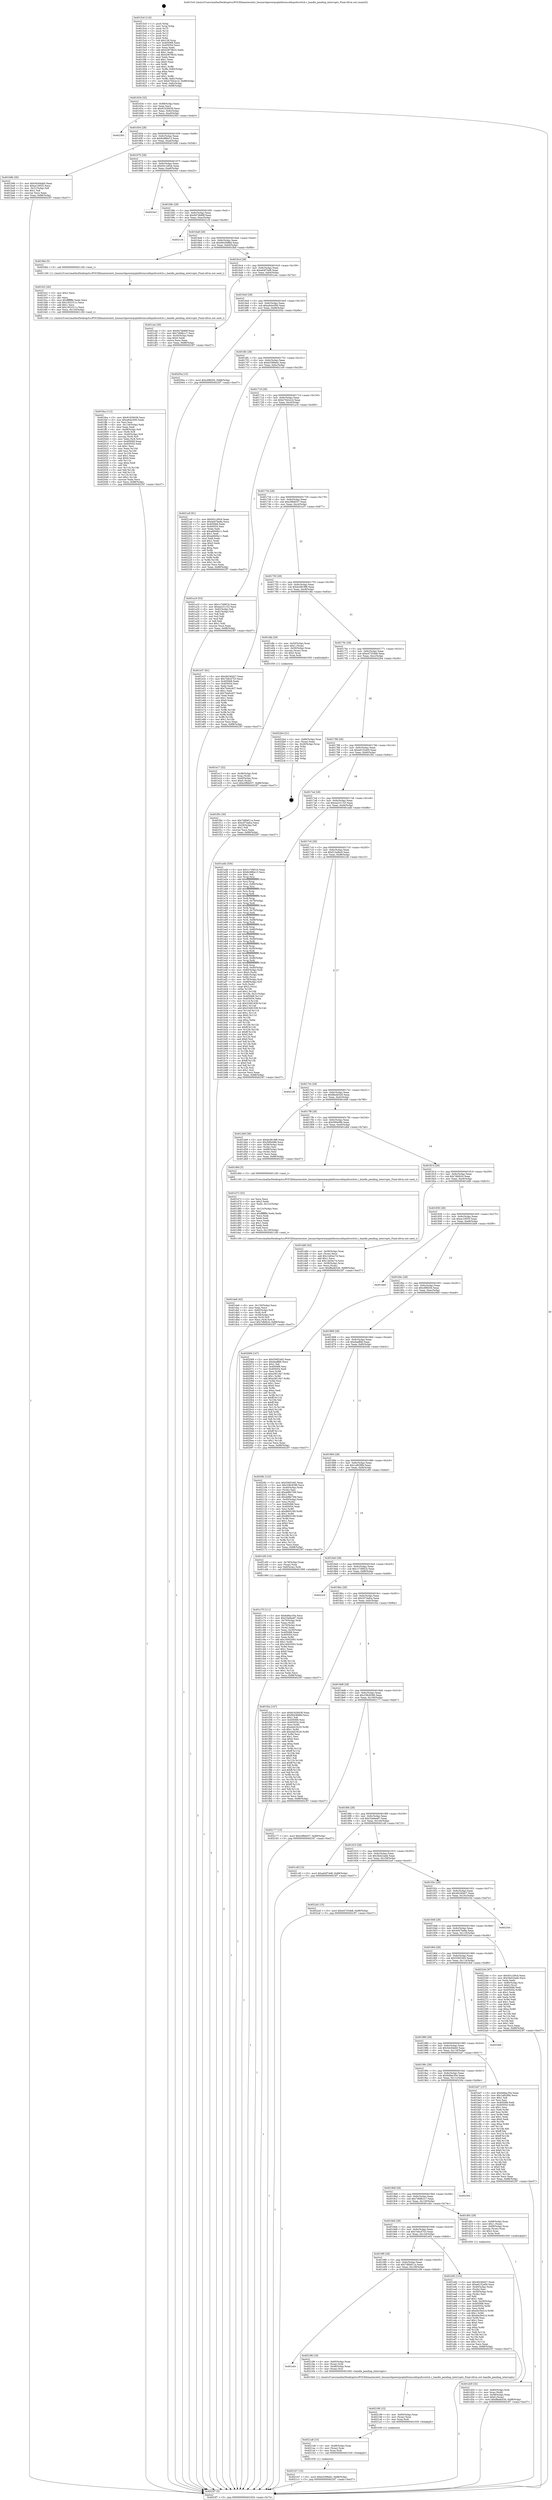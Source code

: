 digraph "0x4015c0" {
  label = "0x4015c0 (/mnt/c/Users/mathe/Desktop/tcc/POCII/binaries/extr_linuxarchpowerpcplatformscellspufsswitch.c_handle_pending_interrupts_Final-ollvm.out::main(0))"
  labelloc = "t"
  node[shape=record]

  Entry [label="",width=0.3,height=0.3,shape=circle,fillcolor=black,style=filled]
  "0x401634" [label="{
     0x401634 [32]\l
     | [instrs]\l
     &nbsp;&nbsp;0x401634 \<+6\>: mov -0x88(%rbp),%eax\l
     &nbsp;&nbsp;0x40163a \<+2\>: mov %eax,%ecx\l
     &nbsp;&nbsp;0x40163c \<+6\>: sub $0x81628438,%ecx\l
     &nbsp;&nbsp;0x401642 \<+6\>: mov %eax,-0x9c(%rbp)\l
     &nbsp;&nbsp;0x401648 \<+6\>: mov %ecx,-0xa0(%rbp)\l
     &nbsp;&nbsp;0x40164e \<+6\>: je 0000000000402363 \<main+0xda3\>\l
  }"]
  "0x402363" [label="{
     0x402363\l
  }", style=dashed]
  "0x401654" [label="{
     0x401654 [28]\l
     | [instrs]\l
     &nbsp;&nbsp;0x401654 \<+5\>: jmp 0000000000401659 \<main+0x99\>\l
     &nbsp;&nbsp;0x401659 \<+6\>: mov -0x9c(%rbp),%eax\l
     &nbsp;&nbsp;0x40165f \<+5\>: sub $0x8c886e13,%eax\l
     &nbsp;&nbsp;0x401664 \<+6\>: mov %eax,-0xa4(%rbp)\l
     &nbsp;&nbsp;0x40166a \<+6\>: je 0000000000401b9b \<main+0x5db\>\l
  }"]
  Exit [label="",width=0.3,height=0.3,shape=circle,fillcolor=black,style=filled,peripheries=2]
  "0x401b9b" [label="{
     0x401b9b [30]\l
     | [instrs]\l
     &nbsp;&nbsp;0x401b9b \<+5\>: mov $0x5dc64eb0,%eax\l
     &nbsp;&nbsp;0x401ba0 \<+5\>: mov $0xac19055,%ecx\l
     &nbsp;&nbsp;0x401ba5 \<+3\>: mov -0x31(%rbp),%dl\l
     &nbsp;&nbsp;0x401ba8 \<+3\>: test $0x1,%dl\l
     &nbsp;&nbsp;0x401bab \<+3\>: cmovne %ecx,%eax\l
     &nbsp;&nbsp;0x401bae \<+6\>: mov %eax,-0x88(%rbp)\l
     &nbsp;&nbsp;0x401bb4 \<+5\>: jmp 00000000004023f7 \<main+0xe37\>\l
  }"]
  "0x401670" [label="{
     0x401670 [28]\l
     | [instrs]\l
     &nbsp;&nbsp;0x401670 \<+5\>: jmp 0000000000401675 \<main+0xb5\>\l
     &nbsp;&nbsp;0x401675 \<+6\>: mov -0x9c(%rbp),%eax\l
     &nbsp;&nbsp;0x40167b \<+5\>: sub $0x93c1d0cb,%eax\l
     &nbsp;&nbsp;0x401680 \<+6\>: mov %eax,-0xa8(%rbp)\l
     &nbsp;&nbsp;0x401686 \<+6\>: je 00000000004023e3 \<main+0xe23\>\l
  }"]
  "0x4021b7" [label="{
     0x4021b7 [15]\l
     | [instrs]\l
     &nbsp;&nbsp;0x4021b7 \<+10\>: movl $0xb3399a0c,-0x88(%rbp)\l
     &nbsp;&nbsp;0x4021c1 \<+5\>: jmp 00000000004023f7 \<main+0xe37\>\l
  }"]
  "0x4023e3" [label="{
     0x4023e3\l
  }", style=dashed]
  "0x40168c" [label="{
     0x40168c [28]\l
     | [instrs]\l
     &nbsp;&nbsp;0x40168c \<+5\>: jmp 0000000000401691 \<main+0xd1\>\l
     &nbsp;&nbsp;0x401691 \<+6\>: mov -0x9c(%rbp),%eax\l
     &nbsp;&nbsp;0x401697 \<+5\>: sub $0x947db89f,%eax\l
     &nbsp;&nbsp;0x40169c \<+6\>: mov %eax,-0xac(%rbp)\l
     &nbsp;&nbsp;0x4016a2 \<+6\>: je 00000000004021c6 \<main+0xc06\>\l
  }"]
  "0x4021a8" [label="{
     0x4021a8 [15]\l
     | [instrs]\l
     &nbsp;&nbsp;0x4021a8 \<+4\>: mov -0x48(%rbp),%rax\l
     &nbsp;&nbsp;0x4021ac \<+3\>: mov (%rax),%rax\l
     &nbsp;&nbsp;0x4021af \<+3\>: mov %rax,%rdi\l
     &nbsp;&nbsp;0x4021b2 \<+5\>: call 0000000000401030 \<free@plt\>\l
     | [calls]\l
     &nbsp;&nbsp;0x401030 \{1\} (unknown)\l
  }"]
  "0x4021c6" [label="{
     0x4021c6\l
  }", style=dashed]
  "0x4016a8" [label="{
     0x4016a8 [28]\l
     | [instrs]\l
     &nbsp;&nbsp;0x4016a8 \<+5\>: jmp 00000000004016ad \<main+0xed\>\l
     &nbsp;&nbsp;0x4016ad \<+6\>: mov -0x9c(%rbp),%eax\l
     &nbsp;&nbsp;0x4016b3 \<+5\>: sub $0x9643688d,%eax\l
     &nbsp;&nbsp;0x4016b8 \<+6\>: mov %eax,-0xb0(%rbp)\l
     &nbsp;&nbsp;0x4016be \<+6\>: je 0000000000401fbd \<main+0x9fd\>\l
  }"]
  "0x402199" [label="{
     0x402199 [15]\l
     | [instrs]\l
     &nbsp;&nbsp;0x402199 \<+4\>: mov -0x60(%rbp),%rax\l
     &nbsp;&nbsp;0x40219d \<+3\>: mov (%rax),%rax\l
     &nbsp;&nbsp;0x4021a0 \<+3\>: mov %rax,%rdi\l
     &nbsp;&nbsp;0x4021a3 \<+5\>: call 0000000000401030 \<free@plt\>\l
     | [calls]\l
     &nbsp;&nbsp;0x401030 \{1\} (unknown)\l
  }"]
  "0x401fbd" [label="{
     0x401fbd [5]\l
     | [instrs]\l
     &nbsp;&nbsp;0x401fbd \<+5\>: call 0000000000401160 \<next_i\>\l
     | [calls]\l
     &nbsp;&nbsp;0x401160 \{1\} (/mnt/c/Users/mathe/Desktop/tcc/POCII/binaries/extr_linuxarchpowerpcplatformscellspufsswitch.c_handle_pending_interrupts_Final-ollvm.out::next_i)\l
  }"]
  "0x4016c4" [label="{
     0x4016c4 [28]\l
     | [instrs]\l
     &nbsp;&nbsp;0x4016c4 \<+5\>: jmp 00000000004016c9 \<main+0x109\>\l
     &nbsp;&nbsp;0x4016c9 \<+6\>: mov -0x9c(%rbp),%eax\l
     &nbsp;&nbsp;0x4016cf \<+5\>: sub $0xa64f74d8,%eax\l
     &nbsp;&nbsp;0x4016d4 \<+6\>: mov %eax,-0xb4(%rbp)\l
     &nbsp;&nbsp;0x4016da \<+6\>: je 0000000000401cee \<main+0x72e\>\l
  }"]
  "0x401a0c" [label="{
     0x401a0c\l
  }", style=dashed]
  "0x401cee" [label="{
     0x401cee [30]\l
     | [instrs]\l
     &nbsp;&nbsp;0x401cee \<+5\>: mov $0x947db89f,%eax\l
     &nbsp;&nbsp;0x401cf3 \<+5\>: mov $0x7468b1c7,%ecx\l
     &nbsp;&nbsp;0x401cf8 \<+3\>: mov -0x30(%rbp),%edx\l
     &nbsp;&nbsp;0x401cfb \<+3\>: cmp $0x0,%edx\l
     &nbsp;&nbsp;0x401cfe \<+3\>: cmove %ecx,%eax\l
     &nbsp;&nbsp;0x401d01 \<+6\>: mov %eax,-0x88(%rbp)\l
     &nbsp;&nbsp;0x401d07 \<+5\>: jmp 00000000004023f7 \<main+0xe37\>\l
  }"]
  "0x4016e0" [label="{
     0x4016e0 [28]\l
     | [instrs]\l
     &nbsp;&nbsp;0x4016e0 \<+5\>: jmp 00000000004016e5 \<main+0x125\>\l
     &nbsp;&nbsp;0x4016e5 \<+6\>: mov -0x9c(%rbp),%eax\l
     &nbsp;&nbsp;0x4016eb \<+5\>: sub $0xa9cbc000,%eax\l
     &nbsp;&nbsp;0x4016f0 \<+6\>: mov %eax,-0xb8(%rbp)\l
     &nbsp;&nbsp;0x4016f6 \<+6\>: je 000000000040205a \<main+0xa9a\>\l
  }"]
  "0x402186" [label="{
     0x402186 [19]\l
     | [instrs]\l
     &nbsp;&nbsp;0x402186 \<+4\>: mov -0x60(%rbp),%rax\l
     &nbsp;&nbsp;0x40218a \<+3\>: mov (%rax),%rdi\l
     &nbsp;&nbsp;0x40218d \<+4\>: mov -0x48(%rbp),%rax\l
     &nbsp;&nbsp;0x402191 \<+3\>: mov (%rax),%rsi\l
     &nbsp;&nbsp;0x402194 \<+5\>: call 00000000004015b0 \<handle_pending_interrupts\>\l
     | [calls]\l
     &nbsp;&nbsp;0x4015b0 \{1\} (/mnt/c/Users/mathe/Desktop/tcc/POCII/binaries/extr_linuxarchpowerpcplatformscellspufsswitch.c_handle_pending_interrupts_Final-ollvm.out::handle_pending_interrupts)\l
  }"]
  "0x40205a" [label="{
     0x40205a [15]\l
     | [instrs]\l
     &nbsp;&nbsp;0x40205a \<+10\>: movl $0xc6f8204,-0x88(%rbp)\l
     &nbsp;&nbsp;0x402064 \<+5\>: jmp 00000000004023f7 \<main+0xe37\>\l
  }"]
  "0x4016fc" [label="{
     0x4016fc [28]\l
     | [instrs]\l
     &nbsp;&nbsp;0x4016fc \<+5\>: jmp 0000000000401701 \<main+0x141\>\l
     &nbsp;&nbsp;0x401701 \<+6\>: mov -0x9c(%rbp),%eax\l
     &nbsp;&nbsp;0x401707 \<+5\>: sub $0xb3399a0c,%eax\l
     &nbsp;&nbsp;0x40170c \<+6\>: mov %eax,-0xbc(%rbp)\l
     &nbsp;&nbsp;0x401712 \<+6\>: je 00000000004021e9 \<main+0xc29\>\l
  }"]
  "0x401fea" [label="{
     0x401fea [112]\l
     | [instrs]\l
     &nbsp;&nbsp;0x401fea \<+5\>: mov $0x81628438,%ecx\l
     &nbsp;&nbsp;0x401fef \<+5\>: mov $0xa9cbc000,%edx\l
     &nbsp;&nbsp;0x401ff4 \<+2\>: xor %esi,%esi\l
     &nbsp;&nbsp;0x401ff6 \<+6\>: mov -0x134(%rbp),%edi\l
     &nbsp;&nbsp;0x401ffc \<+3\>: imul %eax,%edi\l
     &nbsp;&nbsp;0x401fff \<+4\>: mov -0x48(%rbp),%r8\l
     &nbsp;&nbsp;0x402003 \<+3\>: mov (%r8),%r8\l
     &nbsp;&nbsp;0x402006 \<+4\>: mov -0x40(%rbp),%r9\l
     &nbsp;&nbsp;0x40200a \<+3\>: movslq (%r9),%r9\l
     &nbsp;&nbsp;0x40200d \<+4\>: mov %edi,(%r8,%r9,4)\l
     &nbsp;&nbsp;0x402011 \<+7\>: mov 0x405068,%eax\l
     &nbsp;&nbsp;0x402018 \<+7\>: mov 0x405054,%edi\l
     &nbsp;&nbsp;0x40201f \<+3\>: sub $0x1,%esi\l
     &nbsp;&nbsp;0x402022 \<+3\>: mov %eax,%r10d\l
     &nbsp;&nbsp;0x402025 \<+3\>: add %esi,%r10d\l
     &nbsp;&nbsp;0x402028 \<+4\>: imul %r10d,%eax\l
     &nbsp;&nbsp;0x40202c \<+3\>: and $0x1,%eax\l
     &nbsp;&nbsp;0x40202f \<+3\>: cmp $0x0,%eax\l
     &nbsp;&nbsp;0x402032 \<+4\>: sete %r11b\l
     &nbsp;&nbsp;0x402036 \<+3\>: cmp $0xa,%edi\l
     &nbsp;&nbsp;0x402039 \<+3\>: setl %bl\l
     &nbsp;&nbsp;0x40203c \<+3\>: mov %r11b,%r14b\l
     &nbsp;&nbsp;0x40203f \<+3\>: and %bl,%r14b\l
     &nbsp;&nbsp;0x402042 \<+3\>: xor %bl,%r11b\l
     &nbsp;&nbsp;0x402045 \<+3\>: or %r11b,%r14b\l
     &nbsp;&nbsp;0x402048 \<+4\>: test $0x1,%r14b\l
     &nbsp;&nbsp;0x40204c \<+3\>: cmovne %edx,%ecx\l
     &nbsp;&nbsp;0x40204f \<+6\>: mov %ecx,-0x88(%rbp)\l
     &nbsp;&nbsp;0x402055 \<+5\>: jmp 00000000004023f7 \<main+0xe37\>\l
  }"]
  "0x4021e9" [label="{
     0x4021e9 [91]\l
     | [instrs]\l
     &nbsp;&nbsp;0x4021e9 \<+5\>: mov $0x93c1d0cb,%eax\l
     &nbsp;&nbsp;0x4021ee \<+5\>: mov $0x4d47be8a,%ecx\l
     &nbsp;&nbsp;0x4021f3 \<+7\>: mov 0x405068,%edx\l
     &nbsp;&nbsp;0x4021fa \<+7\>: mov 0x405054,%esi\l
     &nbsp;&nbsp;0x402201 \<+2\>: mov %edx,%edi\l
     &nbsp;&nbsp;0x402203 \<+6\>: sub $0xab849a11,%edi\l
     &nbsp;&nbsp;0x402209 \<+3\>: sub $0x1,%edi\l
     &nbsp;&nbsp;0x40220c \<+6\>: add $0xab849a11,%edi\l
     &nbsp;&nbsp;0x402212 \<+3\>: imul %edi,%edx\l
     &nbsp;&nbsp;0x402215 \<+3\>: and $0x1,%edx\l
     &nbsp;&nbsp;0x402218 \<+3\>: cmp $0x0,%edx\l
     &nbsp;&nbsp;0x40221b \<+4\>: sete %r8b\l
     &nbsp;&nbsp;0x40221f \<+3\>: cmp $0xa,%esi\l
     &nbsp;&nbsp;0x402222 \<+4\>: setl %r9b\l
     &nbsp;&nbsp;0x402226 \<+3\>: mov %r8b,%r10b\l
     &nbsp;&nbsp;0x402229 \<+3\>: and %r9b,%r10b\l
     &nbsp;&nbsp;0x40222c \<+3\>: xor %r9b,%r8b\l
     &nbsp;&nbsp;0x40222f \<+3\>: or %r8b,%r10b\l
     &nbsp;&nbsp;0x402232 \<+4\>: test $0x1,%r10b\l
     &nbsp;&nbsp;0x402236 \<+3\>: cmovne %ecx,%eax\l
     &nbsp;&nbsp;0x402239 \<+6\>: mov %eax,-0x88(%rbp)\l
     &nbsp;&nbsp;0x40223f \<+5\>: jmp 00000000004023f7 \<main+0xe37\>\l
  }"]
  "0x401718" [label="{
     0x401718 [28]\l
     | [instrs]\l
     &nbsp;&nbsp;0x401718 \<+5\>: jmp 000000000040171d \<main+0x15d\>\l
     &nbsp;&nbsp;0x40171d \<+6\>: mov -0x9c(%rbp),%eax\l
     &nbsp;&nbsp;0x401723 \<+5\>: sub $0xb7042e1d,%eax\l
     &nbsp;&nbsp;0x401728 \<+6\>: mov %eax,-0xc0(%rbp)\l
     &nbsp;&nbsp;0x40172e \<+6\>: je 0000000000401a16 \<main+0x456\>\l
  }"]
  "0x401fc2" [label="{
     0x401fc2 [40]\l
     | [instrs]\l
     &nbsp;&nbsp;0x401fc2 \<+5\>: mov $0x2,%ecx\l
     &nbsp;&nbsp;0x401fc7 \<+1\>: cltd\l
     &nbsp;&nbsp;0x401fc8 \<+2\>: idiv %ecx\l
     &nbsp;&nbsp;0x401fca \<+6\>: imul $0xfffffffe,%edx,%ecx\l
     &nbsp;&nbsp;0x401fd0 \<+6\>: sub $0x1932311c,%ecx\l
     &nbsp;&nbsp;0x401fd6 \<+3\>: add $0x1,%ecx\l
     &nbsp;&nbsp;0x401fd9 \<+6\>: add $0x1932311c,%ecx\l
     &nbsp;&nbsp;0x401fdf \<+6\>: mov %ecx,-0x134(%rbp)\l
     &nbsp;&nbsp;0x401fe5 \<+5\>: call 0000000000401160 \<next_i\>\l
     | [calls]\l
     &nbsp;&nbsp;0x401160 \{1\} (/mnt/c/Users/mathe/Desktop/tcc/POCII/binaries/extr_linuxarchpowerpcplatformscellspufsswitch.c_handle_pending_interrupts_Final-ollvm.out::next_i)\l
  }"]
  "0x401a16" [label="{
     0x401a16 [53]\l
     | [instrs]\l
     &nbsp;&nbsp;0x401a16 \<+5\>: mov $0x1c7d901b,%eax\l
     &nbsp;&nbsp;0x401a1b \<+5\>: mov $0xea231153,%ecx\l
     &nbsp;&nbsp;0x401a20 \<+6\>: mov -0x82(%rbp),%dl\l
     &nbsp;&nbsp;0x401a26 \<+7\>: mov -0x81(%rbp),%sil\l
     &nbsp;&nbsp;0x401a2d \<+3\>: mov %dl,%dil\l
     &nbsp;&nbsp;0x401a30 \<+3\>: and %sil,%dil\l
     &nbsp;&nbsp;0x401a33 \<+3\>: xor %sil,%dl\l
     &nbsp;&nbsp;0x401a36 \<+3\>: or %dl,%dil\l
     &nbsp;&nbsp;0x401a39 \<+4\>: test $0x1,%dil\l
     &nbsp;&nbsp;0x401a3d \<+3\>: cmovne %ecx,%eax\l
     &nbsp;&nbsp;0x401a40 \<+6\>: mov %eax,-0x88(%rbp)\l
     &nbsp;&nbsp;0x401a46 \<+5\>: jmp 00000000004023f7 \<main+0xe37\>\l
  }"]
  "0x401734" [label="{
     0x401734 [28]\l
     | [instrs]\l
     &nbsp;&nbsp;0x401734 \<+5\>: jmp 0000000000401739 \<main+0x179\>\l
     &nbsp;&nbsp;0x401739 \<+6\>: mov -0x9c(%rbp),%eax\l
     &nbsp;&nbsp;0x40173f \<+5\>: sub $0xc0fbb037,%eax\l
     &nbsp;&nbsp;0x401744 \<+6\>: mov %eax,-0xc4(%rbp)\l
     &nbsp;&nbsp;0x40174a \<+6\>: je 0000000000401e37 \<main+0x877\>\l
  }"]
  "0x4023f7" [label="{
     0x4023f7 [5]\l
     | [instrs]\l
     &nbsp;&nbsp;0x4023f7 \<+5\>: jmp 0000000000401634 \<main+0x74\>\l
  }"]
  "0x4015c0" [label="{
     0x4015c0 [116]\l
     | [instrs]\l
     &nbsp;&nbsp;0x4015c0 \<+1\>: push %rbp\l
     &nbsp;&nbsp;0x4015c1 \<+3\>: mov %rsp,%rbp\l
     &nbsp;&nbsp;0x4015c4 \<+2\>: push %r15\l
     &nbsp;&nbsp;0x4015c6 \<+2\>: push %r14\l
     &nbsp;&nbsp;0x4015c8 \<+2\>: push %r13\l
     &nbsp;&nbsp;0x4015ca \<+2\>: push %r12\l
     &nbsp;&nbsp;0x4015cc \<+1\>: push %rbx\l
     &nbsp;&nbsp;0x4015cd \<+7\>: sub $0x138,%rsp\l
     &nbsp;&nbsp;0x4015d4 \<+7\>: mov 0x405068,%eax\l
     &nbsp;&nbsp;0x4015db \<+7\>: mov 0x405054,%ecx\l
     &nbsp;&nbsp;0x4015e2 \<+2\>: mov %eax,%edx\l
     &nbsp;&nbsp;0x4015e4 \<+6\>: add $0x43879b32,%edx\l
     &nbsp;&nbsp;0x4015ea \<+3\>: sub $0x1,%edx\l
     &nbsp;&nbsp;0x4015ed \<+6\>: sub $0x43879b32,%edx\l
     &nbsp;&nbsp;0x4015f3 \<+3\>: imul %edx,%eax\l
     &nbsp;&nbsp;0x4015f6 \<+3\>: and $0x1,%eax\l
     &nbsp;&nbsp;0x4015f9 \<+3\>: cmp $0x0,%eax\l
     &nbsp;&nbsp;0x4015fc \<+4\>: sete %r8b\l
     &nbsp;&nbsp;0x401600 \<+4\>: and $0x1,%r8b\l
     &nbsp;&nbsp;0x401604 \<+7\>: mov %r8b,-0x82(%rbp)\l
     &nbsp;&nbsp;0x40160b \<+3\>: cmp $0xa,%ecx\l
     &nbsp;&nbsp;0x40160e \<+4\>: setl %r8b\l
     &nbsp;&nbsp;0x401612 \<+4\>: and $0x1,%r8b\l
     &nbsp;&nbsp;0x401616 \<+7\>: mov %r8b,-0x81(%rbp)\l
     &nbsp;&nbsp;0x40161d \<+10\>: movl $0xb7042e1d,-0x88(%rbp)\l
     &nbsp;&nbsp;0x401627 \<+6\>: mov %edi,-0x8c(%rbp)\l
     &nbsp;&nbsp;0x40162d \<+7\>: mov %rsi,-0x98(%rbp)\l
  }"]
  "0x4019f0" [label="{
     0x4019f0 [28]\l
     | [instrs]\l
     &nbsp;&nbsp;0x4019f0 \<+5\>: jmp 00000000004019f5 \<main+0x435\>\l
     &nbsp;&nbsp;0x4019f5 \<+6\>: mov -0x9c(%rbp),%eax\l
     &nbsp;&nbsp;0x4019fb \<+5\>: sub $0x7d6b811a,%eax\l
     &nbsp;&nbsp;0x401a00 \<+6\>: mov %eax,-0x128(%rbp)\l
     &nbsp;&nbsp;0x401a06 \<+6\>: je 0000000000402186 \<main+0xbc6\>\l
  }"]
  "0x401e37" [label="{
     0x401e37 [91]\l
     | [instrs]\l
     &nbsp;&nbsp;0x401e37 \<+5\>: mov $0x46240d27,%eax\l
     &nbsp;&nbsp;0x401e3c \<+5\>: mov $0x7d4c4753,%ecx\l
     &nbsp;&nbsp;0x401e41 \<+7\>: mov 0x405068,%edx\l
     &nbsp;&nbsp;0x401e48 \<+7\>: mov 0x405054,%esi\l
     &nbsp;&nbsp;0x401e4f \<+2\>: mov %edx,%edi\l
     &nbsp;&nbsp;0x401e51 \<+6\>: add $0x7b4dc407,%edi\l
     &nbsp;&nbsp;0x401e57 \<+3\>: sub $0x1,%edi\l
     &nbsp;&nbsp;0x401e5a \<+6\>: sub $0x7b4dc407,%edi\l
     &nbsp;&nbsp;0x401e60 \<+3\>: imul %edi,%edx\l
     &nbsp;&nbsp;0x401e63 \<+3\>: and $0x1,%edx\l
     &nbsp;&nbsp;0x401e66 \<+3\>: cmp $0x0,%edx\l
     &nbsp;&nbsp;0x401e69 \<+4\>: sete %r8b\l
     &nbsp;&nbsp;0x401e6d \<+3\>: cmp $0xa,%esi\l
     &nbsp;&nbsp;0x401e70 \<+4\>: setl %r9b\l
     &nbsp;&nbsp;0x401e74 \<+3\>: mov %r8b,%r10b\l
     &nbsp;&nbsp;0x401e77 \<+3\>: and %r9b,%r10b\l
     &nbsp;&nbsp;0x401e7a \<+3\>: xor %r9b,%r8b\l
     &nbsp;&nbsp;0x401e7d \<+3\>: or %r8b,%r10b\l
     &nbsp;&nbsp;0x401e80 \<+4\>: test $0x1,%r10b\l
     &nbsp;&nbsp;0x401e84 \<+3\>: cmovne %ecx,%eax\l
     &nbsp;&nbsp;0x401e87 \<+6\>: mov %eax,-0x88(%rbp)\l
     &nbsp;&nbsp;0x401e8d \<+5\>: jmp 00000000004023f7 \<main+0xe37\>\l
  }"]
  "0x401750" [label="{
     0x401750 [28]\l
     | [instrs]\l
     &nbsp;&nbsp;0x401750 \<+5\>: jmp 0000000000401755 \<main+0x195\>\l
     &nbsp;&nbsp;0x401755 \<+6\>: mov -0x9c(%rbp),%eax\l
     &nbsp;&nbsp;0x40175b \<+5\>: sub $0xdcd818f8,%eax\l
     &nbsp;&nbsp;0x401760 \<+6\>: mov %eax,-0xc8(%rbp)\l
     &nbsp;&nbsp;0x401766 \<+6\>: je 0000000000401dfa \<main+0x83a\>\l
  }"]
  "0x401e92" [label="{
     0x401e92 [122]\l
     | [instrs]\l
     &nbsp;&nbsp;0x401e92 \<+5\>: mov $0x46240d27,%eax\l
     &nbsp;&nbsp;0x401e97 \<+5\>: mov $0xe6152e00,%ecx\l
     &nbsp;&nbsp;0x401e9c \<+4\>: mov -0x40(%rbp),%rdx\l
     &nbsp;&nbsp;0x401ea0 \<+2\>: mov (%rdx),%esi\l
     &nbsp;&nbsp;0x401ea2 \<+4\>: mov -0x50(%rbp),%rdx\l
     &nbsp;&nbsp;0x401ea6 \<+2\>: cmp (%rdx),%esi\l
     &nbsp;&nbsp;0x401ea8 \<+4\>: setl %dil\l
     &nbsp;&nbsp;0x401eac \<+4\>: and $0x1,%dil\l
     &nbsp;&nbsp;0x401eb0 \<+4\>: mov %dil,-0x29(%rbp)\l
     &nbsp;&nbsp;0x401eb4 \<+7\>: mov 0x405068,%esi\l
     &nbsp;&nbsp;0x401ebb \<+8\>: mov 0x405054,%r8d\l
     &nbsp;&nbsp;0x401ec3 \<+3\>: mov %esi,%r9d\l
     &nbsp;&nbsp;0x401ec6 \<+7\>: add $0xd4c5b414,%r9d\l
     &nbsp;&nbsp;0x401ecd \<+4\>: sub $0x1,%r9d\l
     &nbsp;&nbsp;0x401ed1 \<+7\>: sub $0xd4c5b414,%r9d\l
     &nbsp;&nbsp;0x401ed8 \<+4\>: imul %r9d,%esi\l
     &nbsp;&nbsp;0x401edc \<+3\>: and $0x1,%esi\l
     &nbsp;&nbsp;0x401edf \<+3\>: cmp $0x0,%esi\l
     &nbsp;&nbsp;0x401ee2 \<+4\>: sete %dil\l
     &nbsp;&nbsp;0x401ee6 \<+4\>: cmp $0xa,%r8d\l
     &nbsp;&nbsp;0x401eea \<+4\>: setl %r10b\l
     &nbsp;&nbsp;0x401eee \<+3\>: mov %dil,%r11b\l
     &nbsp;&nbsp;0x401ef1 \<+3\>: and %r10b,%r11b\l
     &nbsp;&nbsp;0x401ef4 \<+3\>: xor %r10b,%dil\l
     &nbsp;&nbsp;0x401ef7 \<+3\>: or %dil,%r11b\l
     &nbsp;&nbsp;0x401efa \<+4\>: test $0x1,%r11b\l
     &nbsp;&nbsp;0x401efe \<+3\>: cmovne %ecx,%eax\l
     &nbsp;&nbsp;0x401f01 \<+6\>: mov %eax,-0x88(%rbp)\l
     &nbsp;&nbsp;0x401f07 \<+5\>: jmp 00000000004023f7 \<main+0xe37\>\l
  }"]
  "0x401dfa" [label="{
     0x401dfa [29]\l
     | [instrs]\l
     &nbsp;&nbsp;0x401dfa \<+4\>: mov -0x50(%rbp),%rax\l
     &nbsp;&nbsp;0x401dfe \<+6\>: movl $0x1,(%rax)\l
     &nbsp;&nbsp;0x401e04 \<+4\>: mov -0x50(%rbp),%rax\l
     &nbsp;&nbsp;0x401e08 \<+3\>: movslq (%rax),%rax\l
     &nbsp;&nbsp;0x401e0b \<+4\>: shl $0x2,%rax\l
     &nbsp;&nbsp;0x401e0f \<+3\>: mov %rax,%rdi\l
     &nbsp;&nbsp;0x401e12 \<+5\>: call 0000000000401050 \<malloc@plt\>\l
     | [calls]\l
     &nbsp;&nbsp;0x401050 \{1\} (unknown)\l
  }"]
  "0x40176c" [label="{
     0x40176c [28]\l
     | [instrs]\l
     &nbsp;&nbsp;0x40176c \<+5\>: jmp 0000000000401771 \<main+0x1b1\>\l
     &nbsp;&nbsp;0x401771 \<+6\>: mov -0x9c(%rbp),%eax\l
     &nbsp;&nbsp;0x401777 \<+5\>: sub $0xe47254b8,%eax\l
     &nbsp;&nbsp;0x40177c \<+6\>: mov %eax,-0xcc(%rbp)\l
     &nbsp;&nbsp;0x401782 \<+6\>: je 00000000004022b4 \<main+0xcf4\>\l
  }"]
  "0x401e17" [label="{
     0x401e17 [32]\l
     | [instrs]\l
     &nbsp;&nbsp;0x401e17 \<+4\>: mov -0x48(%rbp),%rdi\l
     &nbsp;&nbsp;0x401e1b \<+3\>: mov %rax,(%rdi)\l
     &nbsp;&nbsp;0x401e1e \<+4\>: mov -0x40(%rbp),%rax\l
     &nbsp;&nbsp;0x401e22 \<+6\>: movl $0x0,(%rax)\l
     &nbsp;&nbsp;0x401e28 \<+10\>: movl $0xc0fbb037,-0x88(%rbp)\l
     &nbsp;&nbsp;0x401e32 \<+5\>: jmp 00000000004023f7 \<main+0xe37\>\l
  }"]
  "0x4022b4" [label="{
     0x4022b4 [21]\l
     | [instrs]\l
     &nbsp;&nbsp;0x4022b4 \<+4\>: mov -0x80(%rbp),%rax\l
     &nbsp;&nbsp;0x4022b8 \<+2\>: mov (%rax),%eax\l
     &nbsp;&nbsp;0x4022ba \<+4\>: lea -0x28(%rbp),%rsp\l
     &nbsp;&nbsp;0x4022be \<+1\>: pop %rbx\l
     &nbsp;&nbsp;0x4022bf \<+2\>: pop %r12\l
     &nbsp;&nbsp;0x4022c1 \<+2\>: pop %r13\l
     &nbsp;&nbsp;0x4022c3 \<+2\>: pop %r14\l
     &nbsp;&nbsp;0x4022c5 \<+2\>: pop %r15\l
     &nbsp;&nbsp;0x4022c7 \<+1\>: pop %rbp\l
     &nbsp;&nbsp;0x4022c8 \<+1\>: ret\l
  }"]
  "0x401788" [label="{
     0x401788 [28]\l
     | [instrs]\l
     &nbsp;&nbsp;0x401788 \<+5\>: jmp 000000000040178d \<main+0x1cd\>\l
     &nbsp;&nbsp;0x40178d \<+6\>: mov -0x9c(%rbp),%eax\l
     &nbsp;&nbsp;0x401793 \<+5\>: sub $0xe6152e00,%eax\l
     &nbsp;&nbsp;0x401798 \<+6\>: mov %eax,-0xd0(%rbp)\l
     &nbsp;&nbsp;0x40179e \<+6\>: je 0000000000401f0c \<main+0x94c\>\l
  }"]
  "0x401da6" [label="{
     0x401da6 [42]\l
     | [instrs]\l
     &nbsp;&nbsp;0x401da6 \<+6\>: mov -0x130(%rbp),%ecx\l
     &nbsp;&nbsp;0x401dac \<+3\>: imul %eax,%ecx\l
     &nbsp;&nbsp;0x401daf \<+4\>: mov -0x60(%rbp),%r8\l
     &nbsp;&nbsp;0x401db3 \<+3\>: mov (%r8),%r8\l
     &nbsp;&nbsp;0x401db6 \<+4\>: mov -0x58(%rbp),%r9\l
     &nbsp;&nbsp;0x401dba \<+3\>: movslq (%r9),%r9\l
     &nbsp;&nbsp;0x401dbd \<+4\>: mov %ecx,(%r8,%r9,4)\l
     &nbsp;&nbsp;0x401dc1 \<+10\>: movl $0x7dbf42d,-0x88(%rbp)\l
     &nbsp;&nbsp;0x401dcb \<+5\>: jmp 00000000004023f7 \<main+0xe37\>\l
  }"]
  "0x401f0c" [label="{
     0x401f0c [30]\l
     | [instrs]\l
     &nbsp;&nbsp;0x401f0c \<+5\>: mov $0x7d6b811a,%eax\l
     &nbsp;&nbsp;0x401f11 \<+5\>: mov $0x2074afca,%ecx\l
     &nbsp;&nbsp;0x401f16 \<+3\>: mov -0x29(%rbp),%dl\l
     &nbsp;&nbsp;0x401f19 \<+3\>: test $0x1,%dl\l
     &nbsp;&nbsp;0x401f1c \<+3\>: cmovne %ecx,%eax\l
     &nbsp;&nbsp;0x401f1f \<+6\>: mov %eax,-0x88(%rbp)\l
     &nbsp;&nbsp;0x401f25 \<+5\>: jmp 00000000004023f7 \<main+0xe37\>\l
  }"]
  "0x4017a4" [label="{
     0x4017a4 [28]\l
     | [instrs]\l
     &nbsp;&nbsp;0x4017a4 \<+5\>: jmp 00000000004017a9 \<main+0x1e9\>\l
     &nbsp;&nbsp;0x4017a9 \<+6\>: mov -0x9c(%rbp),%eax\l
     &nbsp;&nbsp;0x4017af \<+5\>: sub $0xea231153,%eax\l
     &nbsp;&nbsp;0x4017b4 \<+6\>: mov %eax,-0xd4(%rbp)\l
     &nbsp;&nbsp;0x4017ba \<+6\>: je 0000000000401a4b \<main+0x48b\>\l
  }"]
  "0x401d72" [label="{
     0x401d72 [52]\l
     | [instrs]\l
     &nbsp;&nbsp;0x401d72 \<+2\>: xor %ecx,%ecx\l
     &nbsp;&nbsp;0x401d74 \<+5\>: mov $0x2,%edx\l
     &nbsp;&nbsp;0x401d79 \<+6\>: mov %edx,-0x12c(%rbp)\l
     &nbsp;&nbsp;0x401d7f \<+1\>: cltd\l
     &nbsp;&nbsp;0x401d80 \<+6\>: mov -0x12c(%rbp),%esi\l
     &nbsp;&nbsp;0x401d86 \<+2\>: idiv %esi\l
     &nbsp;&nbsp;0x401d88 \<+6\>: imul $0xfffffffe,%edx,%edx\l
     &nbsp;&nbsp;0x401d8e \<+2\>: mov %ecx,%edi\l
     &nbsp;&nbsp;0x401d90 \<+2\>: sub %edx,%edi\l
     &nbsp;&nbsp;0x401d92 \<+2\>: mov %ecx,%edx\l
     &nbsp;&nbsp;0x401d94 \<+3\>: sub $0x1,%edx\l
     &nbsp;&nbsp;0x401d97 \<+2\>: add %edx,%edi\l
     &nbsp;&nbsp;0x401d99 \<+2\>: sub %edi,%ecx\l
     &nbsp;&nbsp;0x401d9b \<+6\>: mov %ecx,-0x130(%rbp)\l
     &nbsp;&nbsp;0x401da1 \<+5\>: call 0000000000401160 \<next_i\>\l
     | [calls]\l
     &nbsp;&nbsp;0x401160 \{1\} (/mnt/c/Users/mathe/Desktop/tcc/POCII/binaries/extr_linuxarchpowerpcplatformscellspufsswitch.c_handle_pending_interrupts_Final-ollvm.out::next_i)\l
  }"]
  "0x401a4b" [label="{
     0x401a4b [336]\l
     | [instrs]\l
     &nbsp;&nbsp;0x401a4b \<+5\>: mov $0x1c7d901b,%eax\l
     &nbsp;&nbsp;0x401a50 \<+5\>: mov $0x8c886e13,%ecx\l
     &nbsp;&nbsp;0x401a55 \<+2\>: mov $0x1,%dl\l
     &nbsp;&nbsp;0x401a57 \<+3\>: mov %rsp,%rsi\l
     &nbsp;&nbsp;0x401a5a \<+4\>: add $0xfffffffffffffff0,%rsi\l
     &nbsp;&nbsp;0x401a5e \<+3\>: mov %rsi,%rsp\l
     &nbsp;&nbsp;0x401a61 \<+4\>: mov %rsi,-0x80(%rbp)\l
     &nbsp;&nbsp;0x401a65 \<+3\>: mov %rsp,%rsi\l
     &nbsp;&nbsp;0x401a68 \<+4\>: add $0xfffffffffffffff0,%rsi\l
     &nbsp;&nbsp;0x401a6c \<+3\>: mov %rsi,%rsp\l
     &nbsp;&nbsp;0x401a6f \<+3\>: mov %rsp,%rdi\l
     &nbsp;&nbsp;0x401a72 \<+4\>: add $0xfffffffffffffff0,%rdi\l
     &nbsp;&nbsp;0x401a76 \<+3\>: mov %rdi,%rsp\l
     &nbsp;&nbsp;0x401a79 \<+4\>: mov %rdi,-0x78(%rbp)\l
     &nbsp;&nbsp;0x401a7d \<+3\>: mov %rsp,%rdi\l
     &nbsp;&nbsp;0x401a80 \<+4\>: add $0xfffffffffffffff0,%rdi\l
     &nbsp;&nbsp;0x401a84 \<+3\>: mov %rdi,%rsp\l
     &nbsp;&nbsp;0x401a87 \<+4\>: mov %rdi,-0x70(%rbp)\l
     &nbsp;&nbsp;0x401a8b \<+3\>: mov %rsp,%rdi\l
     &nbsp;&nbsp;0x401a8e \<+4\>: add $0xfffffffffffffff0,%rdi\l
     &nbsp;&nbsp;0x401a92 \<+3\>: mov %rdi,%rsp\l
     &nbsp;&nbsp;0x401a95 \<+4\>: mov %rdi,-0x68(%rbp)\l
     &nbsp;&nbsp;0x401a99 \<+3\>: mov %rsp,%rdi\l
     &nbsp;&nbsp;0x401a9c \<+4\>: add $0xfffffffffffffff0,%rdi\l
     &nbsp;&nbsp;0x401aa0 \<+3\>: mov %rdi,%rsp\l
     &nbsp;&nbsp;0x401aa3 \<+4\>: mov %rdi,-0x60(%rbp)\l
     &nbsp;&nbsp;0x401aa7 \<+3\>: mov %rsp,%rdi\l
     &nbsp;&nbsp;0x401aaa \<+4\>: add $0xfffffffffffffff0,%rdi\l
     &nbsp;&nbsp;0x401aae \<+3\>: mov %rdi,%rsp\l
     &nbsp;&nbsp;0x401ab1 \<+4\>: mov %rdi,-0x58(%rbp)\l
     &nbsp;&nbsp;0x401ab5 \<+3\>: mov %rsp,%rdi\l
     &nbsp;&nbsp;0x401ab8 \<+4\>: add $0xfffffffffffffff0,%rdi\l
     &nbsp;&nbsp;0x401abc \<+3\>: mov %rdi,%rsp\l
     &nbsp;&nbsp;0x401abf \<+4\>: mov %rdi,-0x50(%rbp)\l
     &nbsp;&nbsp;0x401ac3 \<+3\>: mov %rsp,%rdi\l
     &nbsp;&nbsp;0x401ac6 \<+4\>: add $0xfffffffffffffff0,%rdi\l
     &nbsp;&nbsp;0x401aca \<+3\>: mov %rdi,%rsp\l
     &nbsp;&nbsp;0x401acd \<+4\>: mov %rdi,-0x48(%rbp)\l
     &nbsp;&nbsp;0x401ad1 \<+3\>: mov %rsp,%rdi\l
     &nbsp;&nbsp;0x401ad4 \<+4\>: add $0xfffffffffffffff0,%rdi\l
     &nbsp;&nbsp;0x401ad8 \<+3\>: mov %rdi,%rsp\l
     &nbsp;&nbsp;0x401adb \<+4\>: mov %rdi,-0x40(%rbp)\l
     &nbsp;&nbsp;0x401adf \<+4\>: mov -0x80(%rbp),%rdi\l
     &nbsp;&nbsp;0x401ae3 \<+6\>: movl $0x0,(%rdi)\l
     &nbsp;&nbsp;0x401ae9 \<+7\>: mov -0x8c(%rbp),%r8d\l
     &nbsp;&nbsp;0x401af0 \<+3\>: mov %r8d,(%rsi)\l
     &nbsp;&nbsp;0x401af3 \<+4\>: mov -0x78(%rbp),%rdi\l
     &nbsp;&nbsp;0x401af7 \<+7\>: mov -0x98(%rbp),%r9\l
     &nbsp;&nbsp;0x401afe \<+3\>: mov %r9,(%rdi)\l
     &nbsp;&nbsp;0x401b01 \<+3\>: cmpl $0x2,(%rsi)\l
     &nbsp;&nbsp;0x401b04 \<+4\>: setne %r10b\l
     &nbsp;&nbsp;0x401b08 \<+4\>: and $0x1,%r10b\l
     &nbsp;&nbsp;0x401b0c \<+4\>: mov %r10b,-0x31(%rbp)\l
     &nbsp;&nbsp;0x401b10 \<+8\>: mov 0x405068,%r11d\l
     &nbsp;&nbsp;0x401b18 \<+7\>: mov 0x405054,%ebx\l
     &nbsp;&nbsp;0x401b1f \<+3\>: mov %r11d,%r14d\l
     &nbsp;&nbsp;0x401b22 \<+7\>: sub $0x53481939,%r14d\l
     &nbsp;&nbsp;0x401b29 \<+4\>: sub $0x1,%r14d\l
     &nbsp;&nbsp;0x401b2d \<+7\>: add $0x53481939,%r14d\l
     &nbsp;&nbsp;0x401b34 \<+4\>: imul %r14d,%r11d\l
     &nbsp;&nbsp;0x401b38 \<+4\>: and $0x1,%r11d\l
     &nbsp;&nbsp;0x401b3c \<+4\>: cmp $0x0,%r11d\l
     &nbsp;&nbsp;0x401b40 \<+4\>: sete %r10b\l
     &nbsp;&nbsp;0x401b44 \<+3\>: cmp $0xa,%ebx\l
     &nbsp;&nbsp;0x401b47 \<+4\>: setl %r15b\l
     &nbsp;&nbsp;0x401b4b \<+3\>: mov %r10b,%r12b\l
     &nbsp;&nbsp;0x401b4e \<+4\>: xor $0xff,%r12b\l
     &nbsp;&nbsp;0x401b52 \<+3\>: mov %r15b,%r13b\l
     &nbsp;&nbsp;0x401b55 \<+4\>: xor $0xff,%r13b\l
     &nbsp;&nbsp;0x401b59 \<+3\>: xor $0x0,%dl\l
     &nbsp;&nbsp;0x401b5c \<+3\>: mov %r12b,%sil\l
     &nbsp;&nbsp;0x401b5f \<+4\>: and $0x0,%sil\l
     &nbsp;&nbsp;0x401b63 \<+3\>: and %dl,%r10b\l
     &nbsp;&nbsp;0x401b66 \<+3\>: mov %r13b,%dil\l
     &nbsp;&nbsp;0x401b69 \<+4\>: and $0x0,%dil\l
     &nbsp;&nbsp;0x401b6d \<+3\>: and %dl,%r15b\l
     &nbsp;&nbsp;0x401b70 \<+3\>: or %r10b,%sil\l
     &nbsp;&nbsp;0x401b73 \<+3\>: or %r15b,%dil\l
     &nbsp;&nbsp;0x401b76 \<+3\>: xor %dil,%sil\l
     &nbsp;&nbsp;0x401b79 \<+3\>: or %r13b,%r12b\l
     &nbsp;&nbsp;0x401b7c \<+4\>: xor $0xff,%r12b\l
     &nbsp;&nbsp;0x401b80 \<+3\>: or $0x0,%dl\l
     &nbsp;&nbsp;0x401b83 \<+3\>: and %dl,%r12b\l
     &nbsp;&nbsp;0x401b86 \<+3\>: or %r12b,%sil\l
     &nbsp;&nbsp;0x401b89 \<+4\>: test $0x1,%sil\l
     &nbsp;&nbsp;0x401b8d \<+3\>: cmovne %ecx,%eax\l
     &nbsp;&nbsp;0x401b90 \<+6\>: mov %eax,-0x88(%rbp)\l
     &nbsp;&nbsp;0x401b96 \<+5\>: jmp 00000000004023f7 \<main+0xe37\>\l
  }"]
  "0x4017c0" [label="{
     0x4017c0 [28]\l
     | [instrs]\l
     &nbsp;&nbsp;0x4017c0 \<+5\>: jmp 00000000004017c5 \<main+0x205\>\l
     &nbsp;&nbsp;0x4017c5 \<+6\>: mov -0x9c(%rbp),%eax\l
     &nbsp;&nbsp;0x4017cb \<+5\>: sub $0xf12adbc9,%eax\l
     &nbsp;&nbsp;0x4017d0 \<+6\>: mov %eax,-0xd8(%rbp)\l
     &nbsp;&nbsp;0x4017d6 \<+6\>: je 00000000004021d5 \<main+0xc15\>\l
  }"]
  "0x401d29" [label="{
     0x401d29 [32]\l
     | [instrs]\l
     &nbsp;&nbsp;0x401d29 \<+4\>: mov -0x60(%rbp),%rdi\l
     &nbsp;&nbsp;0x401d2d \<+3\>: mov %rax,(%rdi)\l
     &nbsp;&nbsp;0x401d30 \<+4\>: mov -0x58(%rbp),%rax\l
     &nbsp;&nbsp;0x401d34 \<+6\>: movl $0x0,(%rax)\l
     &nbsp;&nbsp;0x401d3a \<+10\>: movl $0xf8a4b526,-0x88(%rbp)\l
     &nbsp;&nbsp;0x401d44 \<+5\>: jmp 00000000004023f7 \<main+0xe37\>\l
  }"]
  "0x4019d4" [label="{
     0x4019d4 [28]\l
     | [instrs]\l
     &nbsp;&nbsp;0x4019d4 \<+5\>: jmp 00000000004019d9 \<main+0x419\>\l
     &nbsp;&nbsp;0x4019d9 \<+6\>: mov -0x9c(%rbp),%eax\l
     &nbsp;&nbsp;0x4019df \<+5\>: sub $0x7d4c4753,%eax\l
     &nbsp;&nbsp;0x4019e4 \<+6\>: mov %eax,-0x124(%rbp)\l
     &nbsp;&nbsp;0x4019ea \<+6\>: je 0000000000401e92 \<main+0x8d2\>\l
  }"]
  "0x4021d5" [label="{
     0x4021d5\l
  }", style=dashed]
  "0x4017dc" [label="{
     0x4017dc [28]\l
     | [instrs]\l
     &nbsp;&nbsp;0x4017dc \<+5\>: jmp 00000000004017e1 \<main+0x221\>\l
     &nbsp;&nbsp;0x4017e1 \<+6\>: mov -0x9c(%rbp),%eax\l
     &nbsp;&nbsp;0x4017e7 \<+5\>: sub $0xf8a4b526,%eax\l
     &nbsp;&nbsp;0x4017ec \<+6\>: mov %eax,-0xdc(%rbp)\l
     &nbsp;&nbsp;0x4017f2 \<+6\>: je 0000000000401d49 \<main+0x789\>\l
  }"]
  "0x401d0c" [label="{
     0x401d0c [29]\l
     | [instrs]\l
     &nbsp;&nbsp;0x401d0c \<+4\>: mov -0x68(%rbp),%rax\l
     &nbsp;&nbsp;0x401d10 \<+6\>: movl $0x1,(%rax)\l
     &nbsp;&nbsp;0x401d16 \<+4\>: mov -0x68(%rbp),%rax\l
     &nbsp;&nbsp;0x401d1a \<+3\>: movslq (%rax),%rax\l
     &nbsp;&nbsp;0x401d1d \<+4\>: shl $0x2,%rax\l
     &nbsp;&nbsp;0x401d21 \<+3\>: mov %rax,%rdi\l
     &nbsp;&nbsp;0x401d24 \<+5\>: call 0000000000401050 \<malloc@plt\>\l
     | [calls]\l
     &nbsp;&nbsp;0x401050 \{1\} (unknown)\l
  }"]
  "0x401d49" [label="{
     0x401d49 [36]\l
     | [instrs]\l
     &nbsp;&nbsp;0x401d49 \<+5\>: mov $0xdcd818f8,%eax\l
     &nbsp;&nbsp;0x401d4e \<+5\>: mov $0x590e08b,%ecx\l
     &nbsp;&nbsp;0x401d53 \<+4\>: mov -0x58(%rbp),%rdx\l
     &nbsp;&nbsp;0x401d57 \<+2\>: mov (%rdx),%esi\l
     &nbsp;&nbsp;0x401d59 \<+4\>: mov -0x68(%rbp),%rdx\l
     &nbsp;&nbsp;0x401d5d \<+2\>: cmp (%rdx),%esi\l
     &nbsp;&nbsp;0x401d5f \<+3\>: cmovl %ecx,%eax\l
     &nbsp;&nbsp;0x401d62 \<+6\>: mov %eax,-0x88(%rbp)\l
     &nbsp;&nbsp;0x401d68 \<+5\>: jmp 00000000004023f7 \<main+0xe37\>\l
  }"]
  "0x4017f8" [label="{
     0x4017f8 [28]\l
     | [instrs]\l
     &nbsp;&nbsp;0x4017f8 \<+5\>: jmp 00000000004017fd \<main+0x23d\>\l
     &nbsp;&nbsp;0x4017fd \<+6\>: mov -0x9c(%rbp),%eax\l
     &nbsp;&nbsp;0x401803 \<+5\>: sub $0x590e08b,%eax\l
     &nbsp;&nbsp;0x401808 \<+6\>: mov %eax,-0xe0(%rbp)\l
     &nbsp;&nbsp;0x40180e \<+6\>: je 0000000000401d6d \<main+0x7ad\>\l
  }"]
  "0x4019b8" [label="{
     0x4019b8 [28]\l
     | [instrs]\l
     &nbsp;&nbsp;0x4019b8 \<+5\>: jmp 00000000004019bd \<main+0x3fd\>\l
     &nbsp;&nbsp;0x4019bd \<+6\>: mov -0x9c(%rbp),%eax\l
     &nbsp;&nbsp;0x4019c3 \<+5\>: sub $0x7468b1c7,%eax\l
     &nbsp;&nbsp;0x4019c8 \<+6\>: mov %eax,-0x120(%rbp)\l
     &nbsp;&nbsp;0x4019ce \<+6\>: je 0000000000401d0c \<main+0x74c\>\l
  }"]
  "0x401d6d" [label="{
     0x401d6d [5]\l
     | [instrs]\l
     &nbsp;&nbsp;0x401d6d \<+5\>: call 0000000000401160 \<next_i\>\l
     | [calls]\l
     &nbsp;&nbsp;0x401160 \{1\} (/mnt/c/Users/mathe/Desktop/tcc/POCII/binaries/extr_linuxarchpowerpcplatformscellspufsswitch.c_handle_pending_interrupts_Final-ollvm.out::next_i)\l
  }"]
  "0x401814" [label="{
     0x401814 [28]\l
     | [instrs]\l
     &nbsp;&nbsp;0x401814 \<+5\>: jmp 0000000000401819 \<main+0x259\>\l
     &nbsp;&nbsp;0x401819 \<+6\>: mov -0x9c(%rbp),%eax\l
     &nbsp;&nbsp;0x40181f \<+5\>: sub $0x7dbf42d,%eax\l
     &nbsp;&nbsp;0x401824 \<+6\>: mov %eax,-0xe4(%rbp)\l
     &nbsp;&nbsp;0x40182a \<+6\>: je 0000000000401dd0 \<main+0x810\>\l
  }"]
  "0x40230e" [label="{
     0x40230e\l
  }", style=dashed]
  "0x401dd0" [label="{
     0x401dd0 [42]\l
     | [instrs]\l
     &nbsp;&nbsp;0x401dd0 \<+4\>: mov -0x58(%rbp),%rax\l
     &nbsp;&nbsp;0x401dd4 \<+2\>: mov (%rax),%ecx\l
     &nbsp;&nbsp;0x401dd6 \<+6\>: add $0x14d3ec7d,%ecx\l
     &nbsp;&nbsp;0x401ddc \<+3\>: add $0x1,%ecx\l
     &nbsp;&nbsp;0x401ddf \<+6\>: sub $0x14d3ec7d,%ecx\l
     &nbsp;&nbsp;0x401de5 \<+4\>: mov -0x58(%rbp),%rax\l
     &nbsp;&nbsp;0x401de9 \<+2\>: mov %ecx,(%rax)\l
     &nbsp;&nbsp;0x401deb \<+10\>: movl $0xf8a4b526,-0x88(%rbp)\l
     &nbsp;&nbsp;0x401df5 \<+5\>: jmp 00000000004023f7 \<main+0xe37\>\l
  }"]
  "0x401830" [label="{
     0x401830 [28]\l
     | [instrs]\l
     &nbsp;&nbsp;0x401830 \<+5\>: jmp 0000000000401835 \<main+0x275\>\l
     &nbsp;&nbsp;0x401835 \<+6\>: mov -0x9c(%rbp),%eax\l
     &nbsp;&nbsp;0x40183b \<+5\>: sub $0xac19055,%eax\l
     &nbsp;&nbsp;0x401840 \<+6\>: mov %eax,-0xe8(%rbp)\l
     &nbsp;&nbsp;0x401846 \<+6\>: je 0000000000401bb9 \<main+0x5f9\>\l
  }"]
  "0x401c70" [label="{
     0x401c70 [111]\l
     | [instrs]\l
     &nbsp;&nbsp;0x401c70 \<+5\>: mov $0x6d9ac35e,%ecx\l
     &nbsp;&nbsp;0x401c75 \<+5\>: mov $0x33a9ea87,%edx\l
     &nbsp;&nbsp;0x401c7a \<+4\>: mov -0x70(%rbp),%rdi\l
     &nbsp;&nbsp;0x401c7e \<+2\>: mov %eax,(%rdi)\l
     &nbsp;&nbsp;0x401c80 \<+4\>: mov -0x70(%rbp),%rdi\l
     &nbsp;&nbsp;0x401c84 \<+2\>: mov (%rdi),%eax\l
     &nbsp;&nbsp;0x401c86 \<+3\>: mov %eax,-0x30(%rbp)\l
     &nbsp;&nbsp;0x401c89 \<+7\>: mov 0x405068,%eax\l
     &nbsp;&nbsp;0x401c90 \<+7\>: mov 0x405054,%esi\l
     &nbsp;&nbsp;0x401c97 \<+3\>: mov %eax,%r8d\l
     &nbsp;&nbsp;0x401c9a \<+7\>: add $0x16002093,%r8d\l
     &nbsp;&nbsp;0x401ca1 \<+4\>: sub $0x1,%r8d\l
     &nbsp;&nbsp;0x401ca5 \<+7\>: sub $0x16002093,%r8d\l
     &nbsp;&nbsp;0x401cac \<+4\>: imul %r8d,%eax\l
     &nbsp;&nbsp;0x401cb0 \<+3\>: and $0x1,%eax\l
     &nbsp;&nbsp;0x401cb3 \<+3\>: cmp $0x0,%eax\l
     &nbsp;&nbsp;0x401cb6 \<+4\>: sete %r9b\l
     &nbsp;&nbsp;0x401cba \<+3\>: cmp $0xa,%esi\l
     &nbsp;&nbsp;0x401cbd \<+4\>: setl %r10b\l
     &nbsp;&nbsp;0x401cc1 \<+3\>: mov %r9b,%r11b\l
     &nbsp;&nbsp;0x401cc4 \<+3\>: and %r10b,%r11b\l
     &nbsp;&nbsp;0x401cc7 \<+3\>: xor %r10b,%r9b\l
     &nbsp;&nbsp;0x401cca \<+3\>: or %r9b,%r11b\l
     &nbsp;&nbsp;0x401ccd \<+4\>: test $0x1,%r11b\l
     &nbsp;&nbsp;0x401cd1 \<+3\>: cmovne %edx,%ecx\l
     &nbsp;&nbsp;0x401cd4 \<+6\>: mov %ecx,-0x88(%rbp)\l
     &nbsp;&nbsp;0x401cda \<+5\>: jmp 00000000004023f7 \<main+0xe37\>\l
  }"]
  "0x401bb9" [label="{
     0x401bb9\l
  }", style=dashed]
  "0x40184c" [label="{
     0x40184c [28]\l
     | [instrs]\l
     &nbsp;&nbsp;0x40184c \<+5\>: jmp 0000000000401851 \<main+0x291\>\l
     &nbsp;&nbsp;0x401851 \<+6\>: mov -0x9c(%rbp),%eax\l
     &nbsp;&nbsp;0x401857 \<+5\>: sub $0xc6f8204,%eax\l
     &nbsp;&nbsp;0x40185c \<+6\>: mov %eax,-0xec(%rbp)\l
     &nbsp;&nbsp;0x401862 \<+6\>: je 0000000000402069 \<main+0xaa9\>\l
  }"]
  "0x40199c" [label="{
     0x40199c [28]\l
     | [instrs]\l
     &nbsp;&nbsp;0x40199c \<+5\>: jmp 00000000004019a1 \<main+0x3e1\>\l
     &nbsp;&nbsp;0x4019a1 \<+6\>: mov -0x9c(%rbp),%eax\l
     &nbsp;&nbsp;0x4019a7 \<+5\>: sub $0x6d9ac35e,%eax\l
     &nbsp;&nbsp;0x4019ac \<+6\>: mov %eax,-0x11c(%rbp)\l
     &nbsp;&nbsp;0x4019b2 \<+6\>: je 000000000040230e \<main+0xd4e\>\l
  }"]
  "0x402069" [label="{
     0x402069 [147]\l
     | [instrs]\l
     &nbsp;&nbsp;0x402069 \<+5\>: mov $0x556f1b92,%eax\l
     &nbsp;&nbsp;0x40206e \<+5\>: mov $0xdeaff46,%ecx\l
     &nbsp;&nbsp;0x402073 \<+2\>: mov $0x1,%dl\l
     &nbsp;&nbsp;0x402075 \<+7\>: mov 0x405068,%esi\l
     &nbsp;&nbsp;0x40207c \<+7\>: mov 0x405054,%edi\l
     &nbsp;&nbsp;0x402083 \<+3\>: mov %esi,%r8d\l
     &nbsp;&nbsp;0x402086 \<+7\>: sub $0xe381cfa7,%r8d\l
     &nbsp;&nbsp;0x40208d \<+4\>: sub $0x1,%r8d\l
     &nbsp;&nbsp;0x402091 \<+7\>: add $0xe381cfa7,%r8d\l
     &nbsp;&nbsp;0x402098 \<+4\>: imul %r8d,%esi\l
     &nbsp;&nbsp;0x40209c \<+3\>: and $0x1,%esi\l
     &nbsp;&nbsp;0x40209f \<+3\>: cmp $0x0,%esi\l
     &nbsp;&nbsp;0x4020a2 \<+4\>: sete %r9b\l
     &nbsp;&nbsp;0x4020a6 \<+3\>: cmp $0xa,%edi\l
     &nbsp;&nbsp;0x4020a9 \<+4\>: setl %r10b\l
     &nbsp;&nbsp;0x4020ad \<+3\>: mov %r9b,%r11b\l
     &nbsp;&nbsp;0x4020b0 \<+4\>: xor $0xff,%r11b\l
     &nbsp;&nbsp;0x4020b4 \<+3\>: mov %r10b,%bl\l
     &nbsp;&nbsp;0x4020b7 \<+3\>: xor $0xff,%bl\l
     &nbsp;&nbsp;0x4020ba \<+3\>: xor $0x0,%dl\l
     &nbsp;&nbsp;0x4020bd \<+3\>: mov %r11b,%r14b\l
     &nbsp;&nbsp;0x4020c0 \<+4\>: and $0x0,%r14b\l
     &nbsp;&nbsp;0x4020c4 \<+3\>: and %dl,%r9b\l
     &nbsp;&nbsp;0x4020c7 \<+3\>: mov %bl,%r15b\l
     &nbsp;&nbsp;0x4020ca \<+4\>: and $0x0,%r15b\l
     &nbsp;&nbsp;0x4020ce \<+3\>: and %dl,%r10b\l
     &nbsp;&nbsp;0x4020d1 \<+3\>: or %r9b,%r14b\l
     &nbsp;&nbsp;0x4020d4 \<+3\>: or %r10b,%r15b\l
     &nbsp;&nbsp;0x4020d7 \<+3\>: xor %r15b,%r14b\l
     &nbsp;&nbsp;0x4020da \<+3\>: or %bl,%r11b\l
     &nbsp;&nbsp;0x4020dd \<+4\>: xor $0xff,%r11b\l
     &nbsp;&nbsp;0x4020e1 \<+3\>: or $0x0,%dl\l
     &nbsp;&nbsp;0x4020e4 \<+3\>: and %dl,%r11b\l
     &nbsp;&nbsp;0x4020e7 \<+3\>: or %r11b,%r14b\l
     &nbsp;&nbsp;0x4020ea \<+4\>: test $0x1,%r14b\l
     &nbsp;&nbsp;0x4020ee \<+3\>: cmovne %ecx,%eax\l
     &nbsp;&nbsp;0x4020f1 \<+6\>: mov %eax,-0x88(%rbp)\l
     &nbsp;&nbsp;0x4020f7 \<+5\>: jmp 00000000004023f7 \<main+0xe37\>\l
  }"]
  "0x401868" [label="{
     0x401868 [28]\l
     | [instrs]\l
     &nbsp;&nbsp;0x401868 \<+5\>: jmp 000000000040186d \<main+0x2ad\>\l
     &nbsp;&nbsp;0x40186d \<+6\>: mov -0x9c(%rbp),%eax\l
     &nbsp;&nbsp;0x401873 \<+5\>: sub $0xdeaff46,%eax\l
     &nbsp;&nbsp;0x401878 \<+6\>: mov %eax,-0xf0(%rbp)\l
     &nbsp;&nbsp;0x40187e \<+6\>: je 00000000004020fc \<main+0xb3c\>\l
  }"]
  "0x401bd7" [label="{
     0x401bd7 [137]\l
     | [instrs]\l
     &nbsp;&nbsp;0x401bd7 \<+5\>: mov $0x6d9ac35e,%eax\l
     &nbsp;&nbsp;0x401bdc \<+5\>: mov $0x1af03f0b,%ecx\l
     &nbsp;&nbsp;0x401be1 \<+2\>: mov $0x1,%dl\l
     &nbsp;&nbsp;0x401be3 \<+2\>: xor %esi,%esi\l
     &nbsp;&nbsp;0x401be5 \<+7\>: mov 0x405068,%edi\l
     &nbsp;&nbsp;0x401bec \<+8\>: mov 0x405054,%r8d\l
     &nbsp;&nbsp;0x401bf4 \<+3\>: sub $0x1,%esi\l
     &nbsp;&nbsp;0x401bf7 \<+3\>: mov %edi,%r9d\l
     &nbsp;&nbsp;0x401bfa \<+3\>: add %esi,%r9d\l
     &nbsp;&nbsp;0x401bfd \<+4\>: imul %r9d,%edi\l
     &nbsp;&nbsp;0x401c01 \<+3\>: and $0x1,%edi\l
     &nbsp;&nbsp;0x401c04 \<+3\>: cmp $0x0,%edi\l
     &nbsp;&nbsp;0x401c07 \<+4\>: sete %r10b\l
     &nbsp;&nbsp;0x401c0b \<+4\>: cmp $0xa,%r8d\l
     &nbsp;&nbsp;0x401c0f \<+4\>: setl %r11b\l
     &nbsp;&nbsp;0x401c13 \<+3\>: mov %r10b,%bl\l
     &nbsp;&nbsp;0x401c16 \<+3\>: xor $0xff,%bl\l
     &nbsp;&nbsp;0x401c19 \<+3\>: mov %r11b,%r14b\l
     &nbsp;&nbsp;0x401c1c \<+4\>: xor $0xff,%r14b\l
     &nbsp;&nbsp;0x401c20 \<+3\>: xor $0x0,%dl\l
     &nbsp;&nbsp;0x401c23 \<+3\>: mov %bl,%r15b\l
     &nbsp;&nbsp;0x401c26 \<+4\>: and $0x0,%r15b\l
     &nbsp;&nbsp;0x401c2a \<+3\>: and %dl,%r10b\l
     &nbsp;&nbsp;0x401c2d \<+3\>: mov %r14b,%r12b\l
     &nbsp;&nbsp;0x401c30 \<+4\>: and $0x0,%r12b\l
     &nbsp;&nbsp;0x401c34 \<+3\>: and %dl,%r11b\l
     &nbsp;&nbsp;0x401c37 \<+3\>: or %r10b,%r15b\l
     &nbsp;&nbsp;0x401c3a \<+3\>: or %r11b,%r12b\l
     &nbsp;&nbsp;0x401c3d \<+3\>: xor %r12b,%r15b\l
     &nbsp;&nbsp;0x401c40 \<+3\>: or %r14b,%bl\l
     &nbsp;&nbsp;0x401c43 \<+3\>: xor $0xff,%bl\l
     &nbsp;&nbsp;0x401c46 \<+3\>: or $0x0,%dl\l
     &nbsp;&nbsp;0x401c49 \<+2\>: and %dl,%bl\l
     &nbsp;&nbsp;0x401c4b \<+3\>: or %bl,%r15b\l
     &nbsp;&nbsp;0x401c4e \<+4\>: test $0x1,%r15b\l
     &nbsp;&nbsp;0x401c52 \<+3\>: cmovne %ecx,%eax\l
     &nbsp;&nbsp;0x401c55 \<+6\>: mov %eax,-0x88(%rbp)\l
     &nbsp;&nbsp;0x401c5b \<+5\>: jmp 00000000004023f7 \<main+0xe37\>\l
  }"]
  "0x4020fc" [label="{
     0x4020fc [123]\l
     | [instrs]\l
     &nbsp;&nbsp;0x4020fc \<+5\>: mov $0x556f1b92,%eax\l
     &nbsp;&nbsp;0x402101 \<+5\>: mov $0x338c8396,%ecx\l
     &nbsp;&nbsp;0x402106 \<+4\>: mov -0x40(%rbp),%rdx\l
     &nbsp;&nbsp;0x40210a \<+2\>: mov (%rdx),%esi\l
     &nbsp;&nbsp;0x40210c \<+6\>: add $0xdd8b75fd,%esi\l
     &nbsp;&nbsp;0x402112 \<+3\>: add $0x1,%esi\l
     &nbsp;&nbsp;0x402115 \<+6\>: sub $0xdd8b75fd,%esi\l
     &nbsp;&nbsp;0x40211b \<+4\>: mov -0x40(%rbp),%rdx\l
     &nbsp;&nbsp;0x40211f \<+2\>: mov %esi,(%rdx)\l
     &nbsp;&nbsp;0x402121 \<+7\>: mov 0x405068,%esi\l
     &nbsp;&nbsp;0x402128 \<+7\>: mov 0x405054,%edi\l
     &nbsp;&nbsp;0x40212f \<+3\>: mov %esi,%r8d\l
     &nbsp;&nbsp;0x402132 \<+7\>: sub $0x8805189,%r8d\l
     &nbsp;&nbsp;0x402139 \<+4\>: sub $0x1,%r8d\l
     &nbsp;&nbsp;0x40213d \<+7\>: add $0x8805189,%r8d\l
     &nbsp;&nbsp;0x402144 \<+4\>: imul %r8d,%esi\l
     &nbsp;&nbsp;0x402148 \<+3\>: and $0x1,%esi\l
     &nbsp;&nbsp;0x40214b \<+3\>: cmp $0x0,%esi\l
     &nbsp;&nbsp;0x40214e \<+4\>: sete %r9b\l
     &nbsp;&nbsp;0x402152 \<+3\>: cmp $0xa,%edi\l
     &nbsp;&nbsp;0x402155 \<+4\>: setl %r10b\l
     &nbsp;&nbsp;0x402159 \<+3\>: mov %r9b,%r11b\l
     &nbsp;&nbsp;0x40215c \<+3\>: and %r10b,%r11b\l
     &nbsp;&nbsp;0x40215f \<+3\>: xor %r10b,%r9b\l
     &nbsp;&nbsp;0x402162 \<+3\>: or %r9b,%r11b\l
     &nbsp;&nbsp;0x402165 \<+4\>: test $0x1,%r11b\l
     &nbsp;&nbsp;0x402169 \<+3\>: cmovne %ecx,%eax\l
     &nbsp;&nbsp;0x40216c \<+6\>: mov %eax,-0x88(%rbp)\l
     &nbsp;&nbsp;0x402172 \<+5\>: jmp 00000000004023f7 \<main+0xe37\>\l
  }"]
  "0x401884" [label="{
     0x401884 [28]\l
     | [instrs]\l
     &nbsp;&nbsp;0x401884 \<+5\>: jmp 0000000000401889 \<main+0x2c9\>\l
     &nbsp;&nbsp;0x401889 \<+6\>: mov -0x9c(%rbp),%eax\l
     &nbsp;&nbsp;0x40188f \<+5\>: sub $0x1af03f0b,%eax\l
     &nbsp;&nbsp;0x401894 \<+6\>: mov %eax,-0xf4(%rbp)\l
     &nbsp;&nbsp;0x40189a \<+6\>: je 0000000000401c60 \<main+0x6a0\>\l
  }"]
  "0x401980" [label="{
     0x401980 [28]\l
     | [instrs]\l
     &nbsp;&nbsp;0x401980 \<+5\>: jmp 0000000000401985 \<main+0x3c5\>\l
     &nbsp;&nbsp;0x401985 \<+6\>: mov -0x9c(%rbp),%eax\l
     &nbsp;&nbsp;0x40198b \<+5\>: sub $0x5dc64eb0,%eax\l
     &nbsp;&nbsp;0x401990 \<+6\>: mov %eax,-0x118(%rbp)\l
     &nbsp;&nbsp;0x401996 \<+6\>: je 0000000000401bd7 \<main+0x617\>\l
  }"]
  "0x401c60" [label="{
     0x401c60 [16]\l
     | [instrs]\l
     &nbsp;&nbsp;0x401c60 \<+4\>: mov -0x78(%rbp),%rax\l
     &nbsp;&nbsp;0x401c64 \<+3\>: mov (%rax),%rax\l
     &nbsp;&nbsp;0x401c67 \<+4\>: mov 0x8(%rax),%rdi\l
     &nbsp;&nbsp;0x401c6b \<+5\>: call 0000000000401060 \<atoi@plt\>\l
     | [calls]\l
     &nbsp;&nbsp;0x401060 \{1\} (unknown)\l
  }"]
  "0x4018a0" [label="{
     0x4018a0 [28]\l
     | [instrs]\l
     &nbsp;&nbsp;0x4018a0 \<+5\>: jmp 00000000004018a5 \<main+0x2e5\>\l
     &nbsp;&nbsp;0x4018a5 \<+6\>: mov -0x9c(%rbp),%eax\l
     &nbsp;&nbsp;0x4018ab \<+5\>: sub $0x1c7d901b,%eax\l
     &nbsp;&nbsp;0x4018b0 \<+6\>: mov %eax,-0xf8(%rbp)\l
     &nbsp;&nbsp;0x4018b6 \<+6\>: je 00000000004022c9 \<main+0xd09\>\l
  }"]
  "0x4023b9" [label="{
     0x4023b9\l
  }", style=dashed]
  "0x4022c9" [label="{
     0x4022c9\l
  }", style=dashed]
  "0x4018bc" [label="{
     0x4018bc [28]\l
     | [instrs]\l
     &nbsp;&nbsp;0x4018bc \<+5\>: jmp 00000000004018c1 \<main+0x301\>\l
     &nbsp;&nbsp;0x4018c1 \<+6\>: mov -0x9c(%rbp),%eax\l
     &nbsp;&nbsp;0x4018c7 \<+5\>: sub $0x2074afca,%eax\l
     &nbsp;&nbsp;0x4018cc \<+6\>: mov %eax,-0xfc(%rbp)\l
     &nbsp;&nbsp;0x4018d2 \<+6\>: je 0000000000401f2a \<main+0x96a\>\l
  }"]
  "0x401964" [label="{
     0x401964 [28]\l
     | [instrs]\l
     &nbsp;&nbsp;0x401964 \<+5\>: jmp 0000000000401969 \<main+0x3a9\>\l
     &nbsp;&nbsp;0x401969 \<+6\>: mov -0x9c(%rbp),%eax\l
     &nbsp;&nbsp;0x40196f \<+5\>: sub $0x556f1b92,%eax\l
     &nbsp;&nbsp;0x401974 \<+6\>: mov %eax,-0x114(%rbp)\l
     &nbsp;&nbsp;0x40197a \<+6\>: je 00000000004023b9 \<main+0xdf9\>\l
  }"]
  "0x401f2a" [label="{
     0x401f2a [147]\l
     | [instrs]\l
     &nbsp;&nbsp;0x401f2a \<+5\>: mov $0x81628438,%eax\l
     &nbsp;&nbsp;0x401f2f \<+5\>: mov $0x9643688d,%ecx\l
     &nbsp;&nbsp;0x401f34 \<+2\>: mov $0x1,%dl\l
     &nbsp;&nbsp;0x401f36 \<+7\>: mov 0x405068,%esi\l
     &nbsp;&nbsp;0x401f3d \<+7\>: mov 0x405054,%edi\l
     &nbsp;&nbsp;0x401f44 \<+3\>: mov %esi,%r8d\l
     &nbsp;&nbsp;0x401f47 \<+7\>: sub $0xedd19c20,%r8d\l
     &nbsp;&nbsp;0x401f4e \<+4\>: sub $0x1,%r8d\l
     &nbsp;&nbsp;0x401f52 \<+7\>: add $0xedd19c20,%r8d\l
     &nbsp;&nbsp;0x401f59 \<+4\>: imul %r8d,%esi\l
     &nbsp;&nbsp;0x401f5d \<+3\>: and $0x1,%esi\l
     &nbsp;&nbsp;0x401f60 \<+3\>: cmp $0x0,%esi\l
     &nbsp;&nbsp;0x401f63 \<+4\>: sete %r9b\l
     &nbsp;&nbsp;0x401f67 \<+3\>: cmp $0xa,%edi\l
     &nbsp;&nbsp;0x401f6a \<+4\>: setl %r10b\l
     &nbsp;&nbsp;0x401f6e \<+3\>: mov %r9b,%r11b\l
     &nbsp;&nbsp;0x401f71 \<+4\>: xor $0xff,%r11b\l
     &nbsp;&nbsp;0x401f75 \<+3\>: mov %r10b,%bl\l
     &nbsp;&nbsp;0x401f78 \<+3\>: xor $0xff,%bl\l
     &nbsp;&nbsp;0x401f7b \<+3\>: xor $0x1,%dl\l
     &nbsp;&nbsp;0x401f7e \<+3\>: mov %r11b,%r14b\l
     &nbsp;&nbsp;0x401f81 \<+4\>: and $0xff,%r14b\l
     &nbsp;&nbsp;0x401f85 \<+3\>: and %dl,%r9b\l
     &nbsp;&nbsp;0x401f88 \<+3\>: mov %bl,%r15b\l
     &nbsp;&nbsp;0x401f8b \<+4\>: and $0xff,%r15b\l
     &nbsp;&nbsp;0x401f8f \<+3\>: and %dl,%r10b\l
     &nbsp;&nbsp;0x401f92 \<+3\>: or %r9b,%r14b\l
     &nbsp;&nbsp;0x401f95 \<+3\>: or %r10b,%r15b\l
     &nbsp;&nbsp;0x401f98 \<+3\>: xor %r15b,%r14b\l
     &nbsp;&nbsp;0x401f9b \<+3\>: or %bl,%r11b\l
     &nbsp;&nbsp;0x401f9e \<+4\>: xor $0xff,%r11b\l
     &nbsp;&nbsp;0x401fa2 \<+3\>: or $0x1,%dl\l
     &nbsp;&nbsp;0x401fa5 \<+3\>: and %dl,%r11b\l
     &nbsp;&nbsp;0x401fa8 \<+3\>: or %r11b,%r14b\l
     &nbsp;&nbsp;0x401fab \<+4\>: test $0x1,%r14b\l
     &nbsp;&nbsp;0x401faf \<+3\>: cmovne %ecx,%eax\l
     &nbsp;&nbsp;0x401fb2 \<+6\>: mov %eax,-0x88(%rbp)\l
     &nbsp;&nbsp;0x401fb8 \<+5\>: jmp 00000000004023f7 \<main+0xe37\>\l
  }"]
  "0x4018d8" [label="{
     0x4018d8 [28]\l
     | [instrs]\l
     &nbsp;&nbsp;0x4018d8 \<+5\>: jmp 00000000004018dd \<main+0x31d\>\l
     &nbsp;&nbsp;0x4018dd \<+6\>: mov -0x9c(%rbp),%eax\l
     &nbsp;&nbsp;0x4018e3 \<+5\>: sub $0x338c8396,%eax\l
     &nbsp;&nbsp;0x4018e8 \<+6\>: mov %eax,-0x100(%rbp)\l
     &nbsp;&nbsp;0x4018ee \<+6\>: je 0000000000402177 \<main+0xbb7\>\l
  }"]
  "0x402244" [label="{
     0x402244 [97]\l
     | [instrs]\l
     &nbsp;&nbsp;0x402244 \<+5\>: mov $0x93c1d0cb,%eax\l
     &nbsp;&nbsp;0x402249 \<+5\>: mov $0x3bd22add,%ecx\l
     &nbsp;&nbsp;0x40224e \<+2\>: xor %edx,%edx\l
     &nbsp;&nbsp;0x402250 \<+4\>: mov -0x80(%rbp),%rsi\l
     &nbsp;&nbsp;0x402254 \<+6\>: movl $0x0,(%rsi)\l
     &nbsp;&nbsp;0x40225a \<+7\>: mov 0x405068,%edi\l
     &nbsp;&nbsp;0x402261 \<+8\>: mov 0x405054,%r8d\l
     &nbsp;&nbsp;0x402269 \<+3\>: sub $0x1,%edx\l
     &nbsp;&nbsp;0x40226c \<+3\>: mov %edi,%r9d\l
     &nbsp;&nbsp;0x40226f \<+3\>: add %edx,%r9d\l
     &nbsp;&nbsp;0x402272 \<+4\>: imul %r9d,%edi\l
     &nbsp;&nbsp;0x402276 \<+3\>: and $0x1,%edi\l
     &nbsp;&nbsp;0x402279 \<+3\>: cmp $0x0,%edi\l
     &nbsp;&nbsp;0x40227c \<+4\>: sete %r10b\l
     &nbsp;&nbsp;0x402280 \<+4\>: cmp $0xa,%r8d\l
     &nbsp;&nbsp;0x402284 \<+4\>: setl %r11b\l
     &nbsp;&nbsp;0x402288 \<+3\>: mov %r10b,%bl\l
     &nbsp;&nbsp;0x40228b \<+3\>: and %r11b,%bl\l
     &nbsp;&nbsp;0x40228e \<+3\>: xor %r11b,%r10b\l
     &nbsp;&nbsp;0x402291 \<+3\>: or %r10b,%bl\l
     &nbsp;&nbsp;0x402294 \<+3\>: test $0x1,%bl\l
     &nbsp;&nbsp;0x402297 \<+3\>: cmovne %ecx,%eax\l
     &nbsp;&nbsp;0x40229a \<+6\>: mov %eax,-0x88(%rbp)\l
     &nbsp;&nbsp;0x4022a0 \<+5\>: jmp 00000000004023f7 \<main+0xe37\>\l
  }"]
  "0x402177" [label="{
     0x402177 [15]\l
     | [instrs]\l
     &nbsp;&nbsp;0x402177 \<+10\>: movl $0xc0fbb037,-0x88(%rbp)\l
     &nbsp;&nbsp;0x402181 \<+5\>: jmp 00000000004023f7 \<main+0xe37\>\l
  }"]
  "0x4018f4" [label="{
     0x4018f4 [28]\l
     | [instrs]\l
     &nbsp;&nbsp;0x4018f4 \<+5\>: jmp 00000000004018f9 \<main+0x339\>\l
     &nbsp;&nbsp;0x4018f9 \<+6\>: mov -0x9c(%rbp),%eax\l
     &nbsp;&nbsp;0x4018ff \<+5\>: sub $0x33a9ea87,%eax\l
     &nbsp;&nbsp;0x401904 \<+6\>: mov %eax,-0x104(%rbp)\l
     &nbsp;&nbsp;0x40190a \<+6\>: je 0000000000401cdf \<main+0x71f\>\l
  }"]
  "0x401948" [label="{
     0x401948 [28]\l
     | [instrs]\l
     &nbsp;&nbsp;0x401948 \<+5\>: jmp 000000000040194d \<main+0x38d\>\l
     &nbsp;&nbsp;0x40194d \<+6\>: mov -0x9c(%rbp),%eax\l
     &nbsp;&nbsp;0x401953 \<+5\>: sub $0x4d47be8a,%eax\l
     &nbsp;&nbsp;0x401958 \<+6\>: mov %eax,-0x110(%rbp)\l
     &nbsp;&nbsp;0x40195e \<+6\>: je 0000000000402244 \<main+0xc84\>\l
  }"]
  "0x401cdf" [label="{
     0x401cdf [15]\l
     | [instrs]\l
     &nbsp;&nbsp;0x401cdf \<+10\>: movl $0xa64f74d8,-0x88(%rbp)\l
     &nbsp;&nbsp;0x401ce9 \<+5\>: jmp 00000000004023f7 \<main+0xe37\>\l
  }"]
  "0x401910" [label="{
     0x401910 [28]\l
     | [instrs]\l
     &nbsp;&nbsp;0x401910 \<+5\>: jmp 0000000000401915 \<main+0x355\>\l
     &nbsp;&nbsp;0x401915 \<+6\>: mov -0x9c(%rbp),%eax\l
     &nbsp;&nbsp;0x40191b \<+5\>: sub $0x3bd22add,%eax\l
     &nbsp;&nbsp;0x401920 \<+6\>: mov %eax,-0x108(%rbp)\l
     &nbsp;&nbsp;0x401926 \<+6\>: je 00000000004022a5 \<main+0xce5\>\l
  }"]
  "0x40233e" [label="{
     0x40233e\l
  }", style=dashed]
  "0x4022a5" [label="{
     0x4022a5 [15]\l
     | [instrs]\l
     &nbsp;&nbsp;0x4022a5 \<+10\>: movl $0xe47254b8,-0x88(%rbp)\l
     &nbsp;&nbsp;0x4022af \<+5\>: jmp 00000000004023f7 \<main+0xe37\>\l
  }"]
  "0x40192c" [label="{
     0x40192c [28]\l
     | [instrs]\l
     &nbsp;&nbsp;0x40192c \<+5\>: jmp 0000000000401931 \<main+0x371\>\l
     &nbsp;&nbsp;0x401931 \<+6\>: mov -0x9c(%rbp),%eax\l
     &nbsp;&nbsp;0x401937 \<+5\>: sub $0x46240d27,%eax\l
     &nbsp;&nbsp;0x40193c \<+6\>: mov %eax,-0x10c(%rbp)\l
     &nbsp;&nbsp;0x401942 \<+6\>: je 000000000040233e \<main+0xd7e\>\l
  }"]
  Entry -> "0x4015c0" [label=" 1"]
  "0x401634" -> "0x402363" [label=" 0"]
  "0x401634" -> "0x401654" [label=" 30"]
  "0x4022b4" -> Exit [label=" 1"]
  "0x401654" -> "0x401b9b" [label=" 1"]
  "0x401654" -> "0x401670" [label=" 29"]
  "0x4022a5" -> "0x4023f7" [label=" 1"]
  "0x401670" -> "0x4023e3" [label=" 0"]
  "0x401670" -> "0x40168c" [label=" 29"]
  "0x402244" -> "0x4023f7" [label=" 1"]
  "0x40168c" -> "0x4021c6" [label=" 0"]
  "0x40168c" -> "0x4016a8" [label=" 29"]
  "0x4021e9" -> "0x4023f7" [label=" 1"]
  "0x4016a8" -> "0x401fbd" [label=" 1"]
  "0x4016a8" -> "0x4016c4" [label=" 28"]
  "0x4021b7" -> "0x4023f7" [label=" 1"]
  "0x4016c4" -> "0x401cee" [label=" 1"]
  "0x4016c4" -> "0x4016e0" [label=" 27"]
  "0x4021a8" -> "0x4021b7" [label=" 1"]
  "0x4016e0" -> "0x40205a" [label=" 1"]
  "0x4016e0" -> "0x4016fc" [label=" 26"]
  "0x402199" -> "0x4021a8" [label=" 1"]
  "0x4016fc" -> "0x4021e9" [label=" 1"]
  "0x4016fc" -> "0x401718" [label=" 25"]
  "0x4019f0" -> "0x401a0c" [label=" 0"]
  "0x401718" -> "0x401a16" [label=" 1"]
  "0x401718" -> "0x401734" [label=" 24"]
  "0x401a16" -> "0x4023f7" [label=" 1"]
  "0x4015c0" -> "0x401634" [label=" 1"]
  "0x4023f7" -> "0x401634" [label=" 29"]
  "0x4019f0" -> "0x402186" [label=" 1"]
  "0x401734" -> "0x401e37" [label=" 2"]
  "0x401734" -> "0x401750" [label=" 22"]
  "0x402186" -> "0x402199" [label=" 1"]
  "0x401750" -> "0x401dfa" [label=" 1"]
  "0x401750" -> "0x40176c" [label=" 21"]
  "0x402177" -> "0x4023f7" [label=" 1"]
  "0x40176c" -> "0x4022b4" [label=" 1"]
  "0x40176c" -> "0x401788" [label=" 20"]
  "0x402069" -> "0x4023f7" [label=" 1"]
  "0x401788" -> "0x401f0c" [label=" 2"]
  "0x401788" -> "0x4017a4" [label=" 18"]
  "0x40205a" -> "0x4023f7" [label=" 1"]
  "0x4017a4" -> "0x401a4b" [label=" 1"]
  "0x4017a4" -> "0x4017c0" [label=" 17"]
  "0x401fea" -> "0x4023f7" [label=" 1"]
  "0x401a4b" -> "0x4023f7" [label=" 1"]
  "0x401b9b" -> "0x4023f7" [label=" 1"]
  "0x401fc2" -> "0x401fea" [label=" 1"]
  "0x4017c0" -> "0x4021d5" [label=" 0"]
  "0x4017c0" -> "0x4017dc" [label=" 17"]
  "0x401fbd" -> "0x401fc2" [label=" 1"]
  "0x4017dc" -> "0x401d49" [label=" 2"]
  "0x4017dc" -> "0x4017f8" [label=" 15"]
  "0x401f2a" -> "0x4023f7" [label=" 1"]
  "0x4017f8" -> "0x401d6d" [label=" 1"]
  "0x4017f8" -> "0x401814" [label=" 14"]
  "0x401e92" -> "0x4023f7" [label=" 2"]
  "0x401814" -> "0x401dd0" [label=" 1"]
  "0x401814" -> "0x401830" [label=" 13"]
  "0x4019d4" -> "0x4019f0" [label=" 1"]
  "0x401830" -> "0x401bb9" [label=" 0"]
  "0x401830" -> "0x40184c" [label=" 13"]
  "0x4020fc" -> "0x4023f7" [label=" 1"]
  "0x40184c" -> "0x402069" [label=" 1"]
  "0x40184c" -> "0x401868" [label=" 12"]
  "0x401e37" -> "0x4023f7" [label=" 2"]
  "0x401868" -> "0x4020fc" [label=" 1"]
  "0x401868" -> "0x401884" [label=" 11"]
  "0x401e17" -> "0x4023f7" [label=" 1"]
  "0x401884" -> "0x401c60" [label=" 1"]
  "0x401884" -> "0x4018a0" [label=" 10"]
  "0x401dd0" -> "0x4023f7" [label=" 1"]
  "0x4018a0" -> "0x4022c9" [label=" 0"]
  "0x4018a0" -> "0x4018bc" [label=" 10"]
  "0x401da6" -> "0x4023f7" [label=" 1"]
  "0x4018bc" -> "0x401f2a" [label=" 1"]
  "0x4018bc" -> "0x4018d8" [label=" 9"]
  "0x401d6d" -> "0x401d72" [label=" 1"]
  "0x4018d8" -> "0x402177" [label=" 1"]
  "0x4018d8" -> "0x4018f4" [label=" 8"]
  "0x401d49" -> "0x4023f7" [label=" 2"]
  "0x4018f4" -> "0x401cdf" [label=" 1"]
  "0x4018f4" -> "0x401910" [label=" 7"]
  "0x401d0c" -> "0x401d29" [label=" 1"]
  "0x401910" -> "0x4022a5" [label=" 1"]
  "0x401910" -> "0x40192c" [label=" 6"]
  "0x4019b8" -> "0x4019d4" [label=" 3"]
  "0x40192c" -> "0x40233e" [label=" 0"]
  "0x40192c" -> "0x401948" [label=" 6"]
  "0x401d29" -> "0x4023f7" [label=" 1"]
  "0x401948" -> "0x402244" [label=" 1"]
  "0x401948" -> "0x401964" [label=" 5"]
  "0x401d72" -> "0x401da6" [label=" 1"]
  "0x401964" -> "0x4023b9" [label=" 0"]
  "0x401964" -> "0x401980" [label=" 5"]
  "0x401dfa" -> "0x401e17" [label=" 1"]
  "0x401980" -> "0x401bd7" [label=" 1"]
  "0x401980" -> "0x40199c" [label=" 4"]
  "0x401bd7" -> "0x4023f7" [label=" 1"]
  "0x401c60" -> "0x401c70" [label=" 1"]
  "0x401c70" -> "0x4023f7" [label=" 1"]
  "0x401cdf" -> "0x4023f7" [label=" 1"]
  "0x401cee" -> "0x4023f7" [label=" 1"]
  "0x4019d4" -> "0x401e92" [label=" 2"]
  "0x40199c" -> "0x40230e" [label=" 0"]
  "0x40199c" -> "0x4019b8" [label=" 4"]
  "0x401f0c" -> "0x4023f7" [label=" 2"]
  "0x4019b8" -> "0x401d0c" [label=" 1"]
}
